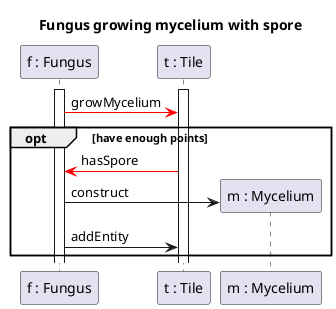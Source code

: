 @startuml Fungus growth with spore

title Fungus growing mycelium with spore

participant "f : Fungus" as F
participant "t : Tile" as T
participant "m : Mycelium" as M

activate F
activate T


F-[#red]>T : growMycelium
opt have enough points
T -[#red]> F : hasSpore
F -> M ** : construct
F -> T : addEntity

end


@enduml